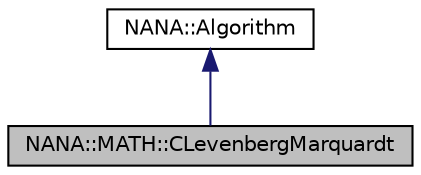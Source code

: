 digraph "NANA::MATH::CLevenbergMarquardt"
{
 // LATEX_PDF_SIZE
  edge [fontname="Helvetica",fontsize="10",labelfontname="Helvetica",labelfontsize="10"];
  node [fontname="Helvetica",fontsize="10",shape=record];
  Node1 [label="NANA::MATH::CLevenbergMarquardt",height=0.2,width=0.4,color="black", fillcolor="grey75", style="filled", fontcolor="black",tooltip=" "];
  Node2 -> Node1 [dir="back",color="midnightblue",fontsize="10",style="solid",fontname="Helvetica"];
  Node2 [label="NANA::Algorithm",height=0.2,width=0.4,color="black", fillcolor="white", style="filled",URL="$class_n_a_n_a_1_1_algorithm.html",tooltip=" "];
}
